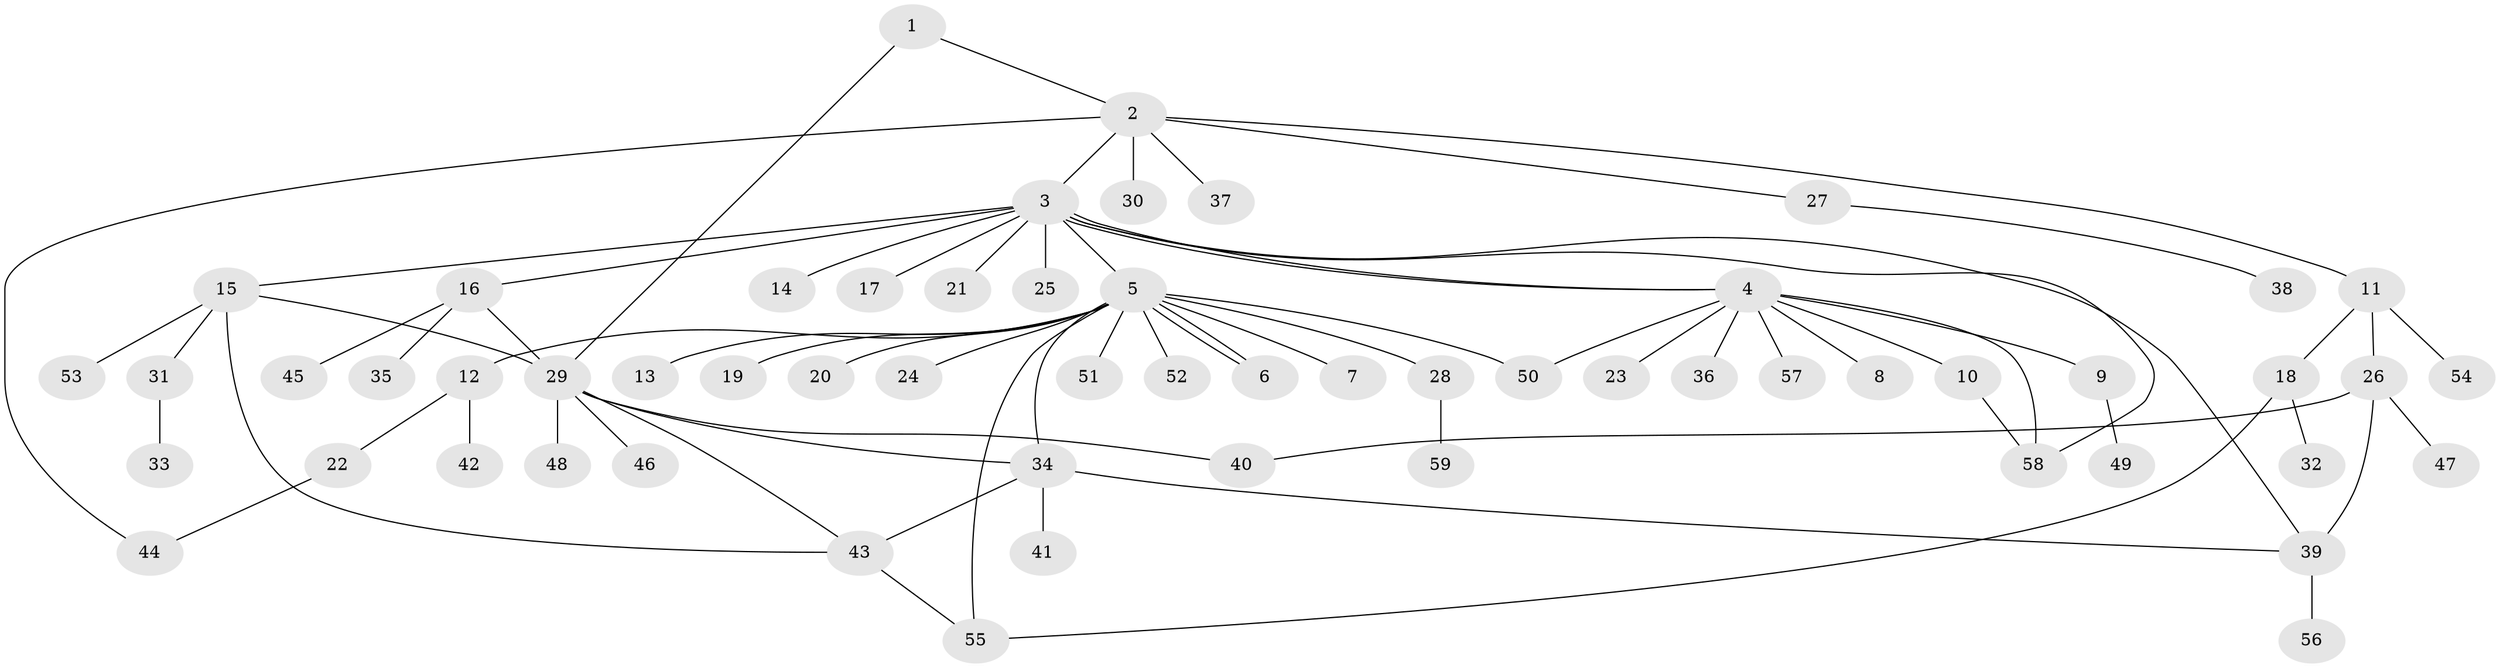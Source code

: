 // Generated by graph-tools (version 1.1) at 2025/11/02/27/25 16:11:12]
// undirected, 59 vertices, 74 edges
graph export_dot {
graph [start="1"]
  node [color=gray90,style=filled];
  1;
  2;
  3;
  4;
  5;
  6;
  7;
  8;
  9;
  10;
  11;
  12;
  13;
  14;
  15;
  16;
  17;
  18;
  19;
  20;
  21;
  22;
  23;
  24;
  25;
  26;
  27;
  28;
  29;
  30;
  31;
  32;
  33;
  34;
  35;
  36;
  37;
  38;
  39;
  40;
  41;
  42;
  43;
  44;
  45;
  46;
  47;
  48;
  49;
  50;
  51;
  52;
  53;
  54;
  55;
  56;
  57;
  58;
  59;
  1 -- 2;
  1 -- 29;
  2 -- 3;
  2 -- 11;
  2 -- 27;
  2 -- 30;
  2 -- 37;
  2 -- 44;
  3 -- 4;
  3 -- 4;
  3 -- 5;
  3 -- 14;
  3 -- 15;
  3 -- 16;
  3 -- 17;
  3 -- 21;
  3 -- 25;
  3 -- 39;
  3 -- 58;
  4 -- 8;
  4 -- 9;
  4 -- 10;
  4 -- 23;
  4 -- 36;
  4 -- 50;
  4 -- 57;
  4 -- 58;
  5 -- 6;
  5 -- 6;
  5 -- 7;
  5 -- 12;
  5 -- 13;
  5 -- 19;
  5 -- 20;
  5 -- 24;
  5 -- 28;
  5 -- 34;
  5 -- 50;
  5 -- 51;
  5 -- 52;
  5 -- 55;
  9 -- 49;
  10 -- 58;
  11 -- 18;
  11 -- 26;
  11 -- 54;
  12 -- 22;
  12 -- 42;
  15 -- 29;
  15 -- 31;
  15 -- 43;
  15 -- 53;
  16 -- 29;
  16 -- 35;
  16 -- 45;
  18 -- 32;
  18 -- 55;
  22 -- 44;
  26 -- 39;
  26 -- 40;
  26 -- 47;
  27 -- 38;
  28 -- 59;
  29 -- 34;
  29 -- 40;
  29 -- 43;
  29 -- 46;
  29 -- 48;
  31 -- 33;
  34 -- 39;
  34 -- 41;
  34 -- 43;
  39 -- 56;
  43 -- 55;
}
